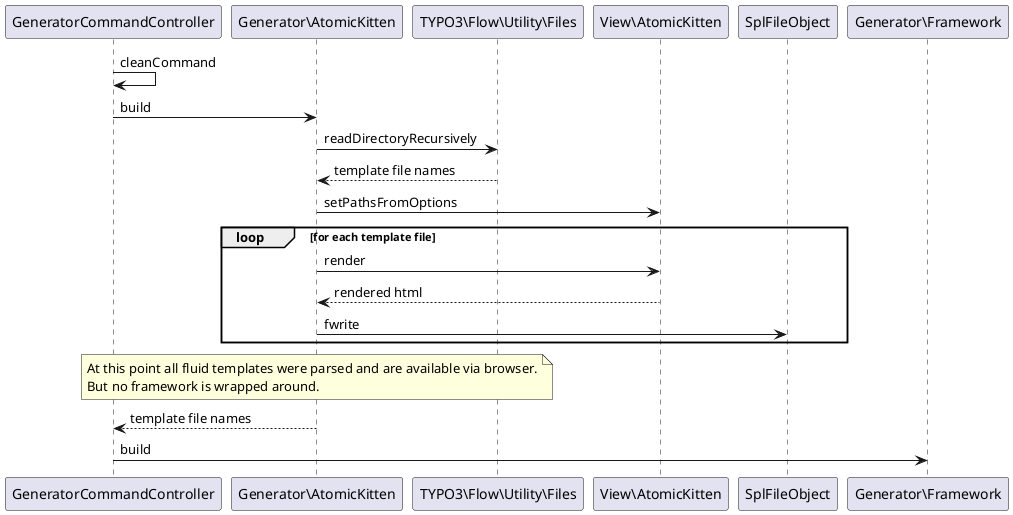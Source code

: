@startuml

"GeneratorCommandController" -> "GeneratorCommandController": cleanCommand
GeneratorCommandController -> "Generator\AtomicKitten": build
"Generator\AtomicKitten" -> "TYPO3\Flow\Utility\Files": readDirectoryRecursively
"Generator\AtomicKitten" <-- "TYPO3\Flow\Utility\Files": template file names
"Generator\AtomicKitten" -> "View\AtomicKitten": setPathsFromOptions
loop for each template file
    "Generator\AtomicKitten" -> "View\AtomicKitten": render
    "Generator\AtomicKitten" <-- "View\AtomicKitten": rendered html
    "Generator\AtomicKitten" -> "SplFileObject": fwrite
end

note over "Generator\AtomicKitten": At this point all fluid templates were parsed and are available via browser.\nBut no framework is wrapped around.

"GeneratorCommandController" <-- "Generator\AtomicKitten": template file names

"GeneratorCommandController" -> "Generator\Framework": build

@enduml
